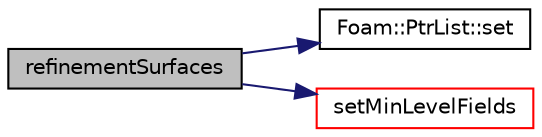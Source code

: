 digraph "refinementSurfaces"
{
  bgcolor="transparent";
  edge [fontname="Helvetica",fontsize="10",labelfontname="Helvetica",labelfontsize="10"];
  node [fontname="Helvetica",fontsize="10",shape=record];
  rankdir="LR";
  Node1 [label="refinementSurfaces",height=0.2,width=0.4,color="black", fillcolor="grey75", style="filled", fontcolor="black"];
  Node1 -> Node2 [color="midnightblue",fontsize="10",style="solid",fontname="Helvetica"];
  Node2 [label="Foam::PtrList::set",height=0.2,width=0.4,color="black",URL="$a02065.html#affa9210cfaa91a145f3a9618d4ef3baf",tooltip="Is element set. "];
  Node1 -> Node3 [color="midnightblue",fontsize="10",style="solid",fontname="Helvetica"];
  Node3 [label="setMinLevelFields",height=0.2,width=0.4,color="red",URL="$a02156.html#ad4b11621a132f1dc63549c371e1afdcd",tooltip="Calculate minLevelFields. "];
}

